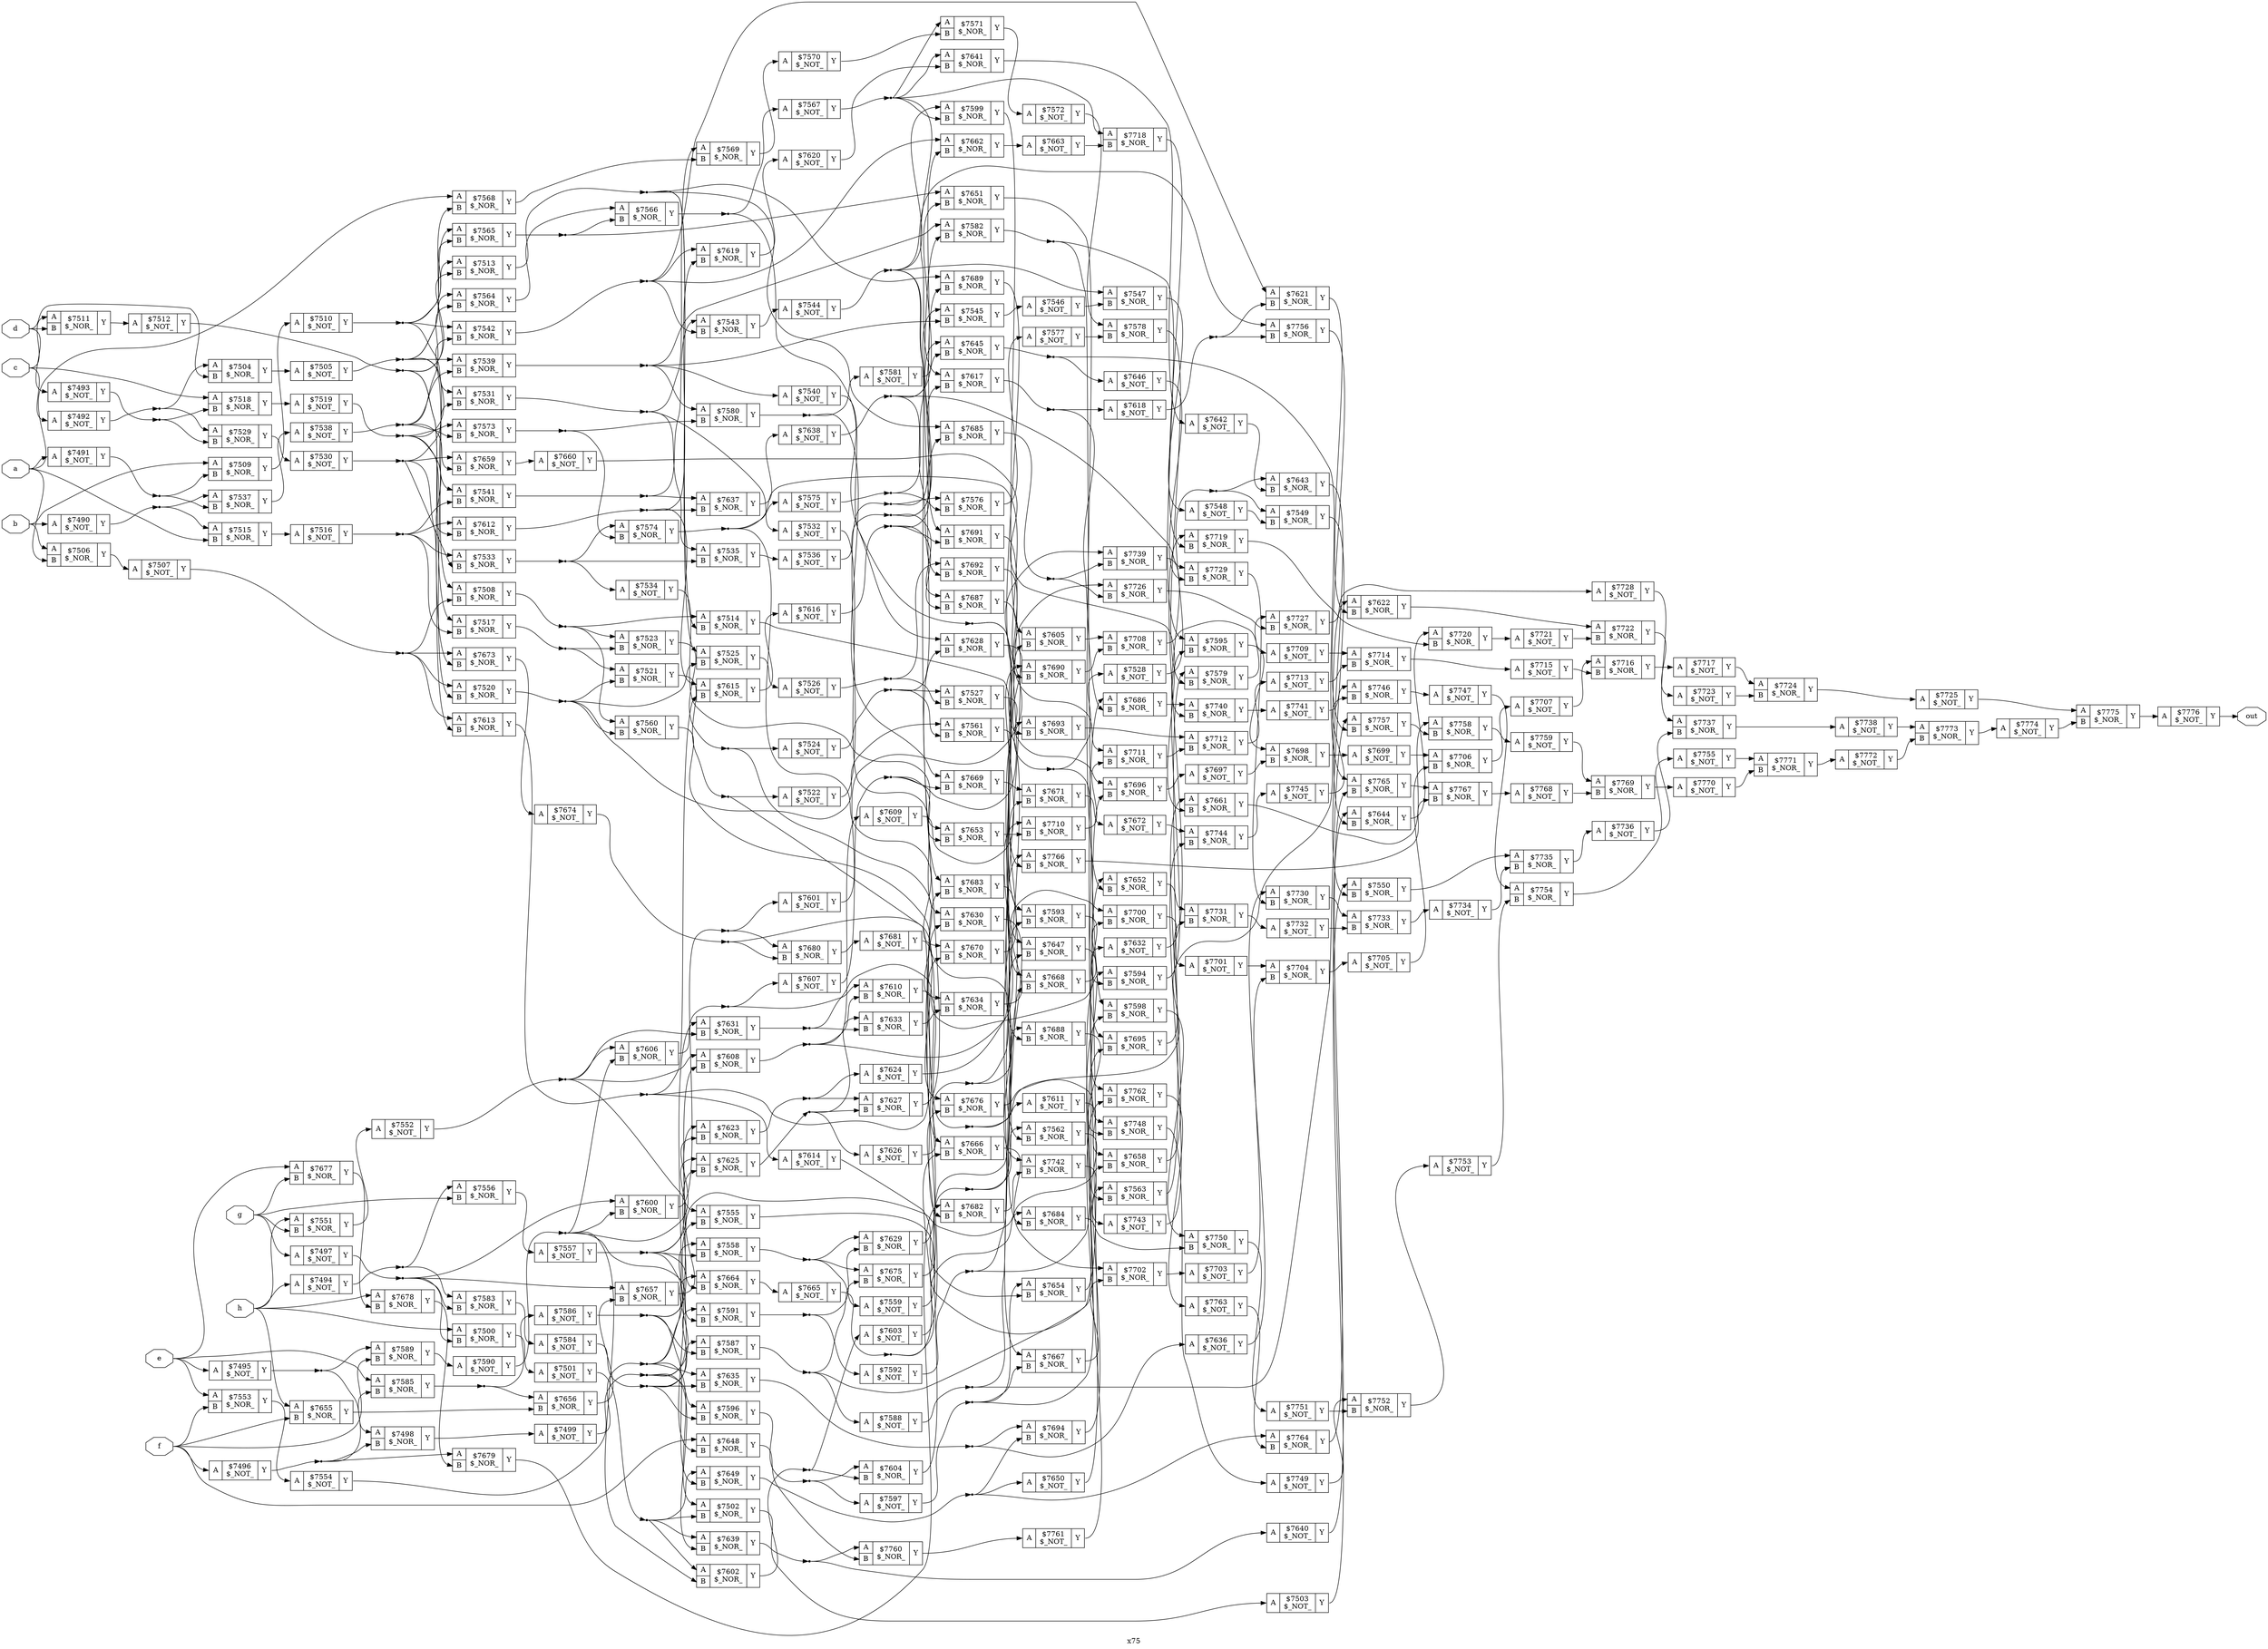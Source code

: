 digraph "x75" {
label="x75";
rankdir="LR";
remincross=true;
n287 [ shape=octagon, label="a", color="black", fontcolor="black" ];
n288 [ shape=octagon, label="b", color="black", fontcolor="black" ];
n289 [ shape=octagon, label="c", color="black", fontcolor="black" ];
n290 [ shape=octagon, label="d", color="black", fontcolor="black" ];
n291 [ shape=octagon, label="e", color="black", fontcolor="black" ];
n292 [ shape=octagon, label="f", color="black", fontcolor="black" ];
n293 [ shape=octagon, label="g", color="black", fontcolor="black" ];
n294 [ shape=octagon, label="h", color="black", fontcolor="black" ];
n295 [ shape=octagon, label="out", color="black", fontcolor="black" ];
c298 [ shape=record, label="{{<p296> A}|$7490\n$_NOT_|{<p297> Y}}" ];
c299 [ shape=record, label="{{<p296> A}|$7491\n$_NOT_|{<p297> Y}}" ];
c300 [ shape=record, label="{{<p296> A}|$7492\n$_NOT_|{<p297> Y}}" ];
c301 [ shape=record, label="{{<p296> A}|$7493\n$_NOT_|{<p297> Y}}" ];
c302 [ shape=record, label="{{<p296> A}|$7494\n$_NOT_|{<p297> Y}}" ];
c303 [ shape=record, label="{{<p296> A}|$7495\n$_NOT_|{<p297> Y}}" ];
c304 [ shape=record, label="{{<p296> A}|$7496\n$_NOT_|{<p297> Y}}" ];
c305 [ shape=record, label="{{<p296> A}|$7497\n$_NOT_|{<p297> Y}}" ];
c307 [ shape=record, label="{{<p296> A|<p306> B}|$7498\n$_NOR_|{<p297> Y}}" ];
c308 [ shape=record, label="{{<p296> A}|$7499\n$_NOT_|{<p297> Y}}" ];
c309 [ shape=record, label="{{<p296> A|<p306> B}|$7500\n$_NOR_|{<p297> Y}}" ];
c310 [ shape=record, label="{{<p296> A}|$7501\n$_NOT_|{<p297> Y}}" ];
c311 [ shape=record, label="{{<p296> A|<p306> B}|$7502\n$_NOR_|{<p297> Y}}" ];
c312 [ shape=record, label="{{<p296> A}|$7503\n$_NOT_|{<p297> Y}}" ];
c313 [ shape=record, label="{{<p296> A|<p306> B}|$7504\n$_NOR_|{<p297> Y}}" ];
c314 [ shape=record, label="{{<p296> A}|$7505\n$_NOT_|{<p297> Y}}" ];
c315 [ shape=record, label="{{<p296> A|<p306> B}|$7506\n$_NOR_|{<p297> Y}}" ];
c316 [ shape=record, label="{{<p296> A}|$7507\n$_NOT_|{<p297> Y}}" ];
c317 [ shape=record, label="{{<p296> A|<p306> B}|$7508\n$_NOR_|{<p297> Y}}" ];
c318 [ shape=record, label="{{<p296> A|<p306> B}|$7509\n$_NOR_|{<p297> Y}}" ];
c319 [ shape=record, label="{{<p296> A}|$7510\n$_NOT_|{<p297> Y}}" ];
c320 [ shape=record, label="{{<p296> A|<p306> B}|$7511\n$_NOR_|{<p297> Y}}" ];
c321 [ shape=record, label="{{<p296> A}|$7512\n$_NOT_|{<p297> Y}}" ];
c322 [ shape=record, label="{{<p296> A|<p306> B}|$7513\n$_NOR_|{<p297> Y}}" ];
c323 [ shape=record, label="{{<p296> A|<p306> B}|$7514\n$_NOR_|{<p297> Y}}" ];
c324 [ shape=record, label="{{<p296> A|<p306> B}|$7515\n$_NOR_|{<p297> Y}}" ];
c325 [ shape=record, label="{{<p296> A}|$7516\n$_NOT_|{<p297> Y}}" ];
c326 [ shape=record, label="{{<p296> A|<p306> B}|$7517\n$_NOR_|{<p297> Y}}" ];
c327 [ shape=record, label="{{<p296> A|<p306> B}|$7518\n$_NOR_|{<p297> Y}}" ];
c328 [ shape=record, label="{{<p296> A}|$7519\n$_NOT_|{<p297> Y}}" ];
c329 [ shape=record, label="{{<p296> A|<p306> B}|$7520\n$_NOR_|{<p297> Y}}" ];
c330 [ shape=record, label="{{<p296> A|<p306> B}|$7521\n$_NOR_|{<p297> Y}}" ];
c331 [ shape=record, label="{{<p296> A}|$7522\n$_NOT_|{<p297> Y}}" ];
c332 [ shape=record, label="{{<p296> A|<p306> B}|$7523\n$_NOR_|{<p297> Y}}" ];
c333 [ shape=record, label="{{<p296> A}|$7524\n$_NOT_|{<p297> Y}}" ];
c334 [ shape=record, label="{{<p296> A|<p306> B}|$7525\n$_NOR_|{<p297> Y}}" ];
c335 [ shape=record, label="{{<p296> A}|$7526\n$_NOT_|{<p297> Y}}" ];
c336 [ shape=record, label="{{<p296> A|<p306> B}|$7527\n$_NOR_|{<p297> Y}}" ];
c337 [ shape=record, label="{{<p296> A}|$7528\n$_NOT_|{<p297> Y}}" ];
c338 [ shape=record, label="{{<p296> A|<p306> B}|$7529\n$_NOR_|{<p297> Y}}" ];
c339 [ shape=record, label="{{<p296> A}|$7530\n$_NOT_|{<p297> Y}}" ];
c340 [ shape=record, label="{{<p296> A|<p306> B}|$7531\n$_NOR_|{<p297> Y}}" ];
c341 [ shape=record, label="{{<p296> A}|$7532\n$_NOT_|{<p297> Y}}" ];
c342 [ shape=record, label="{{<p296> A|<p306> B}|$7533\n$_NOR_|{<p297> Y}}" ];
c343 [ shape=record, label="{{<p296> A}|$7534\n$_NOT_|{<p297> Y}}" ];
c344 [ shape=record, label="{{<p296> A|<p306> B}|$7535\n$_NOR_|{<p297> Y}}" ];
c345 [ shape=record, label="{{<p296> A}|$7536\n$_NOT_|{<p297> Y}}" ];
c346 [ shape=record, label="{{<p296> A|<p306> B}|$7537\n$_NOR_|{<p297> Y}}" ];
c347 [ shape=record, label="{{<p296> A}|$7538\n$_NOT_|{<p297> Y}}" ];
c348 [ shape=record, label="{{<p296> A|<p306> B}|$7539\n$_NOR_|{<p297> Y}}" ];
c349 [ shape=record, label="{{<p296> A}|$7540\n$_NOT_|{<p297> Y}}" ];
c350 [ shape=record, label="{{<p296> A|<p306> B}|$7541\n$_NOR_|{<p297> Y}}" ];
c351 [ shape=record, label="{{<p296> A|<p306> B}|$7542\n$_NOR_|{<p297> Y}}" ];
c352 [ shape=record, label="{{<p296> A|<p306> B}|$7543\n$_NOR_|{<p297> Y}}" ];
c353 [ shape=record, label="{{<p296> A}|$7544\n$_NOT_|{<p297> Y}}" ];
c354 [ shape=record, label="{{<p296> A|<p306> B}|$7545\n$_NOR_|{<p297> Y}}" ];
c355 [ shape=record, label="{{<p296> A}|$7546\n$_NOT_|{<p297> Y}}" ];
c356 [ shape=record, label="{{<p296> A|<p306> B}|$7547\n$_NOR_|{<p297> Y}}" ];
c357 [ shape=record, label="{{<p296> A}|$7548\n$_NOT_|{<p297> Y}}" ];
c358 [ shape=record, label="{{<p296> A|<p306> B}|$7549\n$_NOR_|{<p297> Y}}" ];
c359 [ shape=record, label="{{<p296> A|<p306> B}|$7550\n$_NOR_|{<p297> Y}}" ];
c360 [ shape=record, label="{{<p296> A|<p306> B}|$7551\n$_NOR_|{<p297> Y}}" ];
c361 [ shape=record, label="{{<p296> A}|$7552\n$_NOT_|{<p297> Y}}" ];
c362 [ shape=record, label="{{<p296> A|<p306> B}|$7553\n$_NOR_|{<p297> Y}}" ];
c363 [ shape=record, label="{{<p296> A}|$7554\n$_NOT_|{<p297> Y}}" ];
c364 [ shape=record, label="{{<p296> A|<p306> B}|$7555\n$_NOR_|{<p297> Y}}" ];
c365 [ shape=record, label="{{<p296> A|<p306> B}|$7556\n$_NOR_|{<p297> Y}}" ];
c366 [ shape=record, label="{{<p296> A}|$7557\n$_NOT_|{<p297> Y}}" ];
c367 [ shape=record, label="{{<p296> A|<p306> B}|$7558\n$_NOR_|{<p297> Y}}" ];
c368 [ shape=record, label="{{<p296> A}|$7559\n$_NOT_|{<p297> Y}}" ];
c369 [ shape=record, label="{{<p296> A|<p306> B}|$7560\n$_NOR_|{<p297> Y}}" ];
c370 [ shape=record, label="{{<p296> A|<p306> B}|$7561\n$_NOR_|{<p297> Y}}" ];
c371 [ shape=record, label="{{<p296> A|<p306> B}|$7562\n$_NOR_|{<p297> Y}}" ];
c372 [ shape=record, label="{{<p296> A|<p306> B}|$7563\n$_NOR_|{<p297> Y}}" ];
c373 [ shape=record, label="{{<p296> A|<p306> B}|$7564\n$_NOR_|{<p297> Y}}" ];
c374 [ shape=record, label="{{<p296> A|<p306> B}|$7565\n$_NOR_|{<p297> Y}}" ];
c375 [ shape=record, label="{{<p296> A|<p306> B}|$7566\n$_NOR_|{<p297> Y}}" ];
c376 [ shape=record, label="{{<p296> A}|$7567\n$_NOT_|{<p297> Y}}" ];
c377 [ shape=record, label="{{<p296> A|<p306> B}|$7568\n$_NOR_|{<p297> Y}}" ];
c378 [ shape=record, label="{{<p296> A|<p306> B}|$7569\n$_NOR_|{<p297> Y}}" ];
c379 [ shape=record, label="{{<p296> A}|$7570\n$_NOT_|{<p297> Y}}" ];
c380 [ shape=record, label="{{<p296> A|<p306> B}|$7571\n$_NOR_|{<p297> Y}}" ];
c381 [ shape=record, label="{{<p296> A}|$7572\n$_NOT_|{<p297> Y}}" ];
c382 [ shape=record, label="{{<p296> A|<p306> B}|$7573\n$_NOR_|{<p297> Y}}" ];
c383 [ shape=record, label="{{<p296> A|<p306> B}|$7574\n$_NOR_|{<p297> Y}}" ];
c384 [ shape=record, label="{{<p296> A}|$7575\n$_NOT_|{<p297> Y}}" ];
c385 [ shape=record, label="{{<p296> A|<p306> B}|$7576\n$_NOR_|{<p297> Y}}" ];
c386 [ shape=record, label="{{<p296> A}|$7577\n$_NOT_|{<p297> Y}}" ];
c387 [ shape=record, label="{{<p296> A|<p306> B}|$7578\n$_NOR_|{<p297> Y}}" ];
c388 [ shape=record, label="{{<p296> A|<p306> B}|$7579\n$_NOR_|{<p297> Y}}" ];
c389 [ shape=record, label="{{<p296> A|<p306> B}|$7580\n$_NOR_|{<p297> Y}}" ];
c390 [ shape=record, label="{{<p296> A}|$7581\n$_NOT_|{<p297> Y}}" ];
c391 [ shape=record, label="{{<p296> A|<p306> B}|$7582\n$_NOR_|{<p297> Y}}" ];
c392 [ shape=record, label="{{<p296> A|<p306> B}|$7583\n$_NOR_|{<p297> Y}}" ];
c393 [ shape=record, label="{{<p296> A}|$7584\n$_NOT_|{<p297> Y}}" ];
c394 [ shape=record, label="{{<p296> A|<p306> B}|$7585\n$_NOR_|{<p297> Y}}" ];
c395 [ shape=record, label="{{<p296> A}|$7586\n$_NOT_|{<p297> Y}}" ];
c396 [ shape=record, label="{{<p296> A|<p306> B}|$7587\n$_NOR_|{<p297> Y}}" ];
c397 [ shape=record, label="{{<p296> A}|$7588\n$_NOT_|{<p297> Y}}" ];
c398 [ shape=record, label="{{<p296> A|<p306> B}|$7589\n$_NOR_|{<p297> Y}}" ];
c399 [ shape=record, label="{{<p296> A}|$7590\n$_NOT_|{<p297> Y}}" ];
c400 [ shape=record, label="{{<p296> A|<p306> B}|$7591\n$_NOR_|{<p297> Y}}" ];
c401 [ shape=record, label="{{<p296> A}|$7592\n$_NOT_|{<p297> Y}}" ];
c402 [ shape=record, label="{{<p296> A|<p306> B}|$7593\n$_NOR_|{<p297> Y}}" ];
c403 [ shape=record, label="{{<p296> A|<p306> B}|$7594\n$_NOR_|{<p297> Y}}" ];
c404 [ shape=record, label="{{<p296> A|<p306> B}|$7595\n$_NOR_|{<p297> Y}}" ];
c405 [ shape=record, label="{{<p296> A|<p306> B}|$7596\n$_NOR_|{<p297> Y}}" ];
c406 [ shape=record, label="{{<p296> A}|$7597\n$_NOT_|{<p297> Y}}" ];
c407 [ shape=record, label="{{<p296> A|<p306> B}|$7598\n$_NOR_|{<p297> Y}}" ];
c408 [ shape=record, label="{{<p296> A|<p306> B}|$7599\n$_NOR_|{<p297> Y}}" ];
c409 [ shape=record, label="{{<p296> A|<p306> B}|$7600\n$_NOR_|{<p297> Y}}" ];
c410 [ shape=record, label="{{<p296> A}|$7601\n$_NOT_|{<p297> Y}}" ];
c411 [ shape=record, label="{{<p296> A|<p306> B}|$7602\n$_NOR_|{<p297> Y}}" ];
c412 [ shape=record, label="{{<p296> A}|$7603\n$_NOT_|{<p297> Y}}" ];
c413 [ shape=record, label="{{<p296> A|<p306> B}|$7604\n$_NOR_|{<p297> Y}}" ];
c414 [ shape=record, label="{{<p296> A|<p306> B}|$7605\n$_NOR_|{<p297> Y}}" ];
c415 [ shape=record, label="{{<p296> A|<p306> B}|$7606\n$_NOR_|{<p297> Y}}" ];
c416 [ shape=record, label="{{<p296> A}|$7607\n$_NOT_|{<p297> Y}}" ];
c417 [ shape=record, label="{{<p296> A|<p306> B}|$7608\n$_NOR_|{<p297> Y}}" ];
c418 [ shape=record, label="{{<p296> A}|$7609\n$_NOT_|{<p297> Y}}" ];
c419 [ shape=record, label="{{<p296> A|<p306> B}|$7610\n$_NOR_|{<p297> Y}}" ];
c420 [ shape=record, label="{{<p296> A}|$7611\n$_NOT_|{<p297> Y}}" ];
c421 [ shape=record, label="{{<p296> A|<p306> B}|$7612\n$_NOR_|{<p297> Y}}" ];
c422 [ shape=record, label="{{<p296> A|<p306> B}|$7613\n$_NOR_|{<p297> Y}}" ];
c423 [ shape=record, label="{{<p296> A}|$7614\n$_NOT_|{<p297> Y}}" ];
c424 [ shape=record, label="{{<p296> A|<p306> B}|$7615\n$_NOR_|{<p297> Y}}" ];
c425 [ shape=record, label="{{<p296> A}|$7616\n$_NOT_|{<p297> Y}}" ];
c426 [ shape=record, label="{{<p296> A|<p306> B}|$7617\n$_NOR_|{<p297> Y}}" ];
c427 [ shape=record, label="{{<p296> A}|$7618\n$_NOT_|{<p297> Y}}" ];
c428 [ shape=record, label="{{<p296> A|<p306> B}|$7619\n$_NOR_|{<p297> Y}}" ];
c429 [ shape=record, label="{{<p296> A}|$7620\n$_NOT_|{<p297> Y}}" ];
c430 [ shape=record, label="{{<p296> A|<p306> B}|$7621\n$_NOR_|{<p297> Y}}" ];
c431 [ shape=record, label="{{<p296> A|<p306> B}|$7622\n$_NOR_|{<p297> Y}}" ];
c432 [ shape=record, label="{{<p296> A|<p306> B}|$7623\n$_NOR_|{<p297> Y}}" ];
c433 [ shape=record, label="{{<p296> A}|$7624\n$_NOT_|{<p297> Y}}" ];
c434 [ shape=record, label="{{<p296> A|<p306> B}|$7625\n$_NOR_|{<p297> Y}}" ];
c435 [ shape=record, label="{{<p296> A}|$7626\n$_NOT_|{<p297> Y}}" ];
c436 [ shape=record, label="{{<p296> A|<p306> B}|$7627\n$_NOR_|{<p297> Y}}" ];
c437 [ shape=record, label="{{<p296> A|<p306> B}|$7628\n$_NOR_|{<p297> Y}}" ];
c438 [ shape=record, label="{{<p296> A|<p306> B}|$7629\n$_NOR_|{<p297> Y}}" ];
c439 [ shape=record, label="{{<p296> A|<p306> B}|$7630\n$_NOR_|{<p297> Y}}" ];
c440 [ shape=record, label="{{<p296> A|<p306> B}|$7631\n$_NOR_|{<p297> Y}}" ];
c441 [ shape=record, label="{{<p296> A}|$7632\n$_NOT_|{<p297> Y}}" ];
c442 [ shape=record, label="{{<p296> A|<p306> B}|$7633\n$_NOR_|{<p297> Y}}" ];
c443 [ shape=record, label="{{<p296> A|<p306> B}|$7634\n$_NOR_|{<p297> Y}}" ];
c444 [ shape=record, label="{{<p296> A|<p306> B}|$7635\n$_NOR_|{<p297> Y}}" ];
c445 [ shape=record, label="{{<p296> A}|$7636\n$_NOT_|{<p297> Y}}" ];
c446 [ shape=record, label="{{<p296> A|<p306> B}|$7637\n$_NOR_|{<p297> Y}}" ];
c447 [ shape=record, label="{{<p296> A}|$7638\n$_NOT_|{<p297> Y}}" ];
c448 [ shape=record, label="{{<p296> A|<p306> B}|$7639\n$_NOR_|{<p297> Y}}" ];
c449 [ shape=record, label="{{<p296> A}|$7640\n$_NOT_|{<p297> Y}}" ];
c450 [ shape=record, label="{{<p296> A|<p306> B}|$7641\n$_NOR_|{<p297> Y}}" ];
c451 [ shape=record, label="{{<p296> A}|$7642\n$_NOT_|{<p297> Y}}" ];
c452 [ shape=record, label="{{<p296> A|<p306> B}|$7643\n$_NOR_|{<p297> Y}}" ];
c453 [ shape=record, label="{{<p296> A|<p306> B}|$7644\n$_NOR_|{<p297> Y}}" ];
c454 [ shape=record, label="{{<p296> A|<p306> B}|$7645\n$_NOR_|{<p297> Y}}" ];
c455 [ shape=record, label="{{<p296> A}|$7646\n$_NOT_|{<p297> Y}}" ];
c456 [ shape=record, label="{{<p296> A|<p306> B}|$7647\n$_NOR_|{<p297> Y}}" ];
c457 [ shape=record, label="{{<p296> A|<p306> B}|$7648\n$_NOR_|{<p297> Y}}" ];
c458 [ shape=record, label="{{<p296> A|<p306> B}|$7649\n$_NOR_|{<p297> Y}}" ];
c459 [ shape=record, label="{{<p296> A}|$7650\n$_NOT_|{<p297> Y}}" ];
c460 [ shape=record, label="{{<p296> A|<p306> B}|$7651\n$_NOR_|{<p297> Y}}" ];
c461 [ shape=record, label="{{<p296> A|<p306> B}|$7652\n$_NOR_|{<p297> Y}}" ];
c462 [ shape=record, label="{{<p296> A|<p306> B}|$7653\n$_NOR_|{<p297> Y}}" ];
c463 [ shape=record, label="{{<p296> A|<p306> B}|$7654\n$_NOR_|{<p297> Y}}" ];
c464 [ shape=record, label="{{<p296> A|<p306> B}|$7655\n$_NOR_|{<p297> Y}}" ];
c465 [ shape=record, label="{{<p296> A|<p306> B}|$7656\n$_NOR_|{<p297> Y}}" ];
c466 [ shape=record, label="{{<p296> A|<p306> B}|$7657\n$_NOR_|{<p297> Y}}" ];
c467 [ shape=record, label="{{<p296> A|<p306> B}|$7658\n$_NOR_|{<p297> Y}}" ];
c468 [ shape=record, label="{{<p296> A|<p306> B}|$7659\n$_NOR_|{<p297> Y}}" ];
c469 [ shape=record, label="{{<p296> A}|$7660\n$_NOT_|{<p297> Y}}" ];
c470 [ shape=record, label="{{<p296> A|<p306> B}|$7661\n$_NOR_|{<p297> Y}}" ];
c471 [ shape=record, label="{{<p296> A|<p306> B}|$7662\n$_NOR_|{<p297> Y}}" ];
c472 [ shape=record, label="{{<p296> A}|$7663\n$_NOT_|{<p297> Y}}" ];
c473 [ shape=record, label="{{<p296> A|<p306> B}|$7664\n$_NOR_|{<p297> Y}}" ];
c474 [ shape=record, label="{{<p296> A}|$7665\n$_NOT_|{<p297> Y}}" ];
c475 [ shape=record, label="{{<p296> A|<p306> B}|$7666\n$_NOR_|{<p297> Y}}" ];
c476 [ shape=record, label="{{<p296> A|<p306> B}|$7667\n$_NOR_|{<p297> Y}}" ];
c477 [ shape=record, label="{{<p296> A|<p306> B}|$7668\n$_NOR_|{<p297> Y}}" ];
c478 [ shape=record, label="{{<p296> A|<p306> B}|$7669\n$_NOR_|{<p297> Y}}" ];
c479 [ shape=record, label="{{<p296> A|<p306> B}|$7670\n$_NOR_|{<p297> Y}}" ];
c480 [ shape=record, label="{{<p296> A|<p306> B}|$7671\n$_NOR_|{<p297> Y}}" ];
c481 [ shape=record, label="{{<p296> A}|$7672\n$_NOT_|{<p297> Y}}" ];
c482 [ shape=record, label="{{<p296> A|<p306> B}|$7673\n$_NOR_|{<p297> Y}}" ];
c483 [ shape=record, label="{{<p296> A}|$7674\n$_NOT_|{<p297> Y}}" ];
c484 [ shape=record, label="{{<p296> A|<p306> B}|$7675\n$_NOR_|{<p297> Y}}" ];
c485 [ shape=record, label="{{<p296> A|<p306> B}|$7676\n$_NOR_|{<p297> Y}}" ];
c486 [ shape=record, label="{{<p296> A|<p306> B}|$7677\n$_NOR_|{<p297> Y}}" ];
c487 [ shape=record, label="{{<p296> A|<p306> B}|$7678\n$_NOR_|{<p297> Y}}" ];
c488 [ shape=record, label="{{<p296> A|<p306> B}|$7679\n$_NOR_|{<p297> Y}}" ];
c489 [ shape=record, label="{{<p296> A|<p306> B}|$7680\n$_NOR_|{<p297> Y}}" ];
c490 [ shape=record, label="{{<p296> A}|$7681\n$_NOT_|{<p297> Y}}" ];
c491 [ shape=record, label="{{<p296> A|<p306> B}|$7682\n$_NOR_|{<p297> Y}}" ];
c492 [ shape=record, label="{{<p296> A|<p306> B}|$7683\n$_NOR_|{<p297> Y}}" ];
c493 [ shape=record, label="{{<p296> A|<p306> B}|$7684\n$_NOR_|{<p297> Y}}" ];
c494 [ shape=record, label="{{<p296> A|<p306> B}|$7685\n$_NOR_|{<p297> Y}}" ];
c495 [ shape=record, label="{{<p296> A|<p306> B}|$7686\n$_NOR_|{<p297> Y}}" ];
c496 [ shape=record, label="{{<p296> A|<p306> B}|$7687\n$_NOR_|{<p297> Y}}" ];
c497 [ shape=record, label="{{<p296> A|<p306> B}|$7688\n$_NOR_|{<p297> Y}}" ];
c498 [ shape=record, label="{{<p296> A|<p306> B}|$7689\n$_NOR_|{<p297> Y}}" ];
c499 [ shape=record, label="{{<p296> A|<p306> B}|$7690\n$_NOR_|{<p297> Y}}" ];
c500 [ shape=record, label="{{<p296> A|<p306> B}|$7691\n$_NOR_|{<p297> Y}}" ];
c501 [ shape=record, label="{{<p296> A|<p306> B}|$7692\n$_NOR_|{<p297> Y}}" ];
c502 [ shape=record, label="{{<p296> A|<p306> B}|$7693\n$_NOR_|{<p297> Y}}" ];
c503 [ shape=record, label="{{<p296> A|<p306> B}|$7694\n$_NOR_|{<p297> Y}}" ];
c504 [ shape=record, label="{{<p296> A|<p306> B}|$7695\n$_NOR_|{<p297> Y}}" ];
c505 [ shape=record, label="{{<p296> A|<p306> B}|$7696\n$_NOR_|{<p297> Y}}" ];
c506 [ shape=record, label="{{<p296> A}|$7697\n$_NOT_|{<p297> Y}}" ];
c507 [ shape=record, label="{{<p296> A|<p306> B}|$7698\n$_NOR_|{<p297> Y}}" ];
c508 [ shape=record, label="{{<p296> A}|$7699\n$_NOT_|{<p297> Y}}" ];
c509 [ shape=record, label="{{<p296> A|<p306> B}|$7700\n$_NOR_|{<p297> Y}}" ];
c510 [ shape=record, label="{{<p296> A}|$7701\n$_NOT_|{<p297> Y}}" ];
c511 [ shape=record, label="{{<p296> A|<p306> B}|$7702\n$_NOR_|{<p297> Y}}" ];
c512 [ shape=record, label="{{<p296> A}|$7703\n$_NOT_|{<p297> Y}}" ];
c513 [ shape=record, label="{{<p296> A|<p306> B}|$7704\n$_NOR_|{<p297> Y}}" ];
c514 [ shape=record, label="{{<p296> A}|$7705\n$_NOT_|{<p297> Y}}" ];
c515 [ shape=record, label="{{<p296> A|<p306> B}|$7706\n$_NOR_|{<p297> Y}}" ];
c516 [ shape=record, label="{{<p296> A}|$7707\n$_NOT_|{<p297> Y}}" ];
c517 [ shape=record, label="{{<p296> A|<p306> B}|$7708\n$_NOR_|{<p297> Y}}" ];
c518 [ shape=record, label="{{<p296> A}|$7709\n$_NOT_|{<p297> Y}}" ];
c519 [ shape=record, label="{{<p296> A|<p306> B}|$7710\n$_NOR_|{<p297> Y}}" ];
c520 [ shape=record, label="{{<p296> A|<p306> B}|$7711\n$_NOR_|{<p297> Y}}" ];
c521 [ shape=record, label="{{<p296> A|<p306> B}|$7712\n$_NOR_|{<p297> Y}}" ];
c522 [ shape=record, label="{{<p296> A}|$7713\n$_NOT_|{<p297> Y}}" ];
c523 [ shape=record, label="{{<p296> A|<p306> B}|$7714\n$_NOR_|{<p297> Y}}" ];
c524 [ shape=record, label="{{<p296> A}|$7715\n$_NOT_|{<p297> Y}}" ];
c525 [ shape=record, label="{{<p296> A|<p306> B}|$7716\n$_NOR_|{<p297> Y}}" ];
c526 [ shape=record, label="{{<p296> A}|$7717\n$_NOT_|{<p297> Y}}" ];
c527 [ shape=record, label="{{<p296> A|<p306> B}|$7718\n$_NOR_|{<p297> Y}}" ];
c528 [ shape=record, label="{{<p296> A|<p306> B}|$7719\n$_NOR_|{<p297> Y}}" ];
c529 [ shape=record, label="{{<p296> A|<p306> B}|$7720\n$_NOR_|{<p297> Y}}" ];
c530 [ shape=record, label="{{<p296> A}|$7721\n$_NOT_|{<p297> Y}}" ];
c531 [ shape=record, label="{{<p296> A|<p306> B}|$7722\n$_NOR_|{<p297> Y}}" ];
c532 [ shape=record, label="{{<p296> A}|$7723\n$_NOT_|{<p297> Y}}" ];
c533 [ shape=record, label="{{<p296> A|<p306> B}|$7724\n$_NOR_|{<p297> Y}}" ];
c534 [ shape=record, label="{{<p296> A}|$7725\n$_NOT_|{<p297> Y}}" ];
c535 [ shape=record, label="{{<p296> A|<p306> B}|$7726\n$_NOR_|{<p297> Y}}" ];
c536 [ shape=record, label="{{<p296> A|<p306> B}|$7727\n$_NOR_|{<p297> Y}}" ];
c537 [ shape=record, label="{{<p296> A}|$7728\n$_NOT_|{<p297> Y}}" ];
c538 [ shape=record, label="{{<p296> A|<p306> B}|$7729\n$_NOR_|{<p297> Y}}" ];
c539 [ shape=record, label="{{<p296> A|<p306> B}|$7730\n$_NOR_|{<p297> Y}}" ];
c540 [ shape=record, label="{{<p296> A|<p306> B}|$7731\n$_NOR_|{<p297> Y}}" ];
c541 [ shape=record, label="{{<p296> A}|$7732\n$_NOT_|{<p297> Y}}" ];
c542 [ shape=record, label="{{<p296> A|<p306> B}|$7733\n$_NOR_|{<p297> Y}}" ];
c543 [ shape=record, label="{{<p296> A}|$7734\n$_NOT_|{<p297> Y}}" ];
c544 [ shape=record, label="{{<p296> A|<p306> B}|$7735\n$_NOR_|{<p297> Y}}" ];
c545 [ shape=record, label="{{<p296> A}|$7736\n$_NOT_|{<p297> Y}}" ];
c546 [ shape=record, label="{{<p296> A|<p306> B}|$7737\n$_NOR_|{<p297> Y}}" ];
c547 [ shape=record, label="{{<p296> A}|$7738\n$_NOT_|{<p297> Y}}" ];
c548 [ shape=record, label="{{<p296> A|<p306> B}|$7739\n$_NOR_|{<p297> Y}}" ];
c549 [ shape=record, label="{{<p296> A|<p306> B}|$7740\n$_NOR_|{<p297> Y}}" ];
c550 [ shape=record, label="{{<p296> A}|$7741\n$_NOT_|{<p297> Y}}" ];
c551 [ shape=record, label="{{<p296> A|<p306> B}|$7742\n$_NOR_|{<p297> Y}}" ];
c552 [ shape=record, label="{{<p296> A}|$7743\n$_NOT_|{<p297> Y}}" ];
c553 [ shape=record, label="{{<p296> A|<p306> B}|$7744\n$_NOR_|{<p297> Y}}" ];
c554 [ shape=record, label="{{<p296> A}|$7745\n$_NOT_|{<p297> Y}}" ];
c555 [ shape=record, label="{{<p296> A|<p306> B}|$7746\n$_NOR_|{<p297> Y}}" ];
c556 [ shape=record, label="{{<p296> A}|$7747\n$_NOT_|{<p297> Y}}" ];
c557 [ shape=record, label="{{<p296> A|<p306> B}|$7748\n$_NOR_|{<p297> Y}}" ];
c558 [ shape=record, label="{{<p296> A}|$7749\n$_NOT_|{<p297> Y}}" ];
c559 [ shape=record, label="{{<p296> A|<p306> B}|$7750\n$_NOR_|{<p297> Y}}" ];
c560 [ shape=record, label="{{<p296> A}|$7751\n$_NOT_|{<p297> Y}}" ];
c561 [ shape=record, label="{{<p296> A|<p306> B}|$7752\n$_NOR_|{<p297> Y}}" ];
c562 [ shape=record, label="{{<p296> A}|$7753\n$_NOT_|{<p297> Y}}" ];
c563 [ shape=record, label="{{<p296> A|<p306> B}|$7754\n$_NOR_|{<p297> Y}}" ];
c564 [ shape=record, label="{{<p296> A}|$7755\n$_NOT_|{<p297> Y}}" ];
c565 [ shape=record, label="{{<p296> A|<p306> B}|$7756\n$_NOR_|{<p297> Y}}" ];
c566 [ shape=record, label="{{<p296> A|<p306> B}|$7757\n$_NOR_|{<p297> Y}}" ];
c567 [ shape=record, label="{{<p296> A|<p306> B}|$7758\n$_NOR_|{<p297> Y}}" ];
c568 [ shape=record, label="{{<p296> A}|$7759\n$_NOT_|{<p297> Y}}" ];
c569 [ shape=record, label="{{<p296> A|<p306> B}|$7760\n$_NOR_|{<p297> Y}}" ];
c570 [ shape=record, label="{{<p296> A}|$7761\n$_NOT_|{<p297> Y}}" ];
c571 [ shape=record, label="{{<p296> A|<p306> B}|$7762\n$_NOR_|{<p297> Y}}" ];
c572 [ shape=record, label="{{<p296> A}|$7763\n$_NOT_|{<p297> Y}}" ];
c573 [ shape=record, label="{{<p296> A|<p306> B}|$7764\n$_NOR_|{<p297> Y}}" ];
c574 [ shape=record, label="{{<p296> A|<p306> B}|$7765\n$_NOR_|{<p297> Y}}" ];
c575 [ shape=record, label="{{<p296> A|<p306> B}|$7766\n$_NOR_|{<p297> Y}}" ];
c576 [ shape=record, label="{{<p296> A|<p306> B}|$7767\n$_NOR_|{<p297> Y}}" ];
c577 [ shape=record, label="{{<p296> A}|$7768\n$_NOT_|{<p297> Y}}" ];
c578 [ shape=record, label="{{<p296> A|<p306> B}|$7769\n$_NOR_|{<p297> Y}}" ];
c579 [ shape=record, label="{{<p296> A}|$7770\n$_NOT_|{<p297> Y}}" ];
c580 [ shape=record, label="{{<p296> A|<p306> B}|$7771\n$_NOR_|{<p297> Y}}" ];
c581 [ shape=record, label="{{<p296> A}|$7772\n$_NOT_|{<p297> Y}}" ];
c582 [ shape=record, label="{{<p296> A|<p306> B}|$7773\n$_NOR_|{<p297> Y}}" ];
c583 [ shape=record, label="{{<p296> A}|$7774\n$_NOT_|{<p297> Y}}" ];
c584 [ shape=record, label="{{<p296> A|<p306> B}|$7775\n$_NOR_|{<p297> Y}}" ];
c585 [ shape=record, label="{{<p296> A}|$7776\n$_NOT_|{<p297> Y}}" ];
n1 [ shape=point ];
c389:p297:e -> n1:w [color="black", label=""];
n1:e -> c390:p296:w [color="black", label=""];
n1:e -> c478:p296:w [color="black", label=""];
c398:p297:e -> c399:p296:w [color="black", label=""];
c479:p297:e -> c480:p306:w [color="black", label=""];
c480:p297:e -> c481:p296:w [color="black", label=""];
c481:p297:e -> c553:p296:w [color="black", label=""];
c482:p297:e -> c483:p296:w [color="black", label=""];
n104 [ shape=point ];
c483:p297:e -> n104:w [color="black", label=""];
n104:e -> c485:p296:w [color="black", label=""];
n104:e -> c489:p306:w [color="black", label=""];
c484:p297:e -> c485:p306:w [color="black", label=""];
c485:p297:e -> c557:p296:w [color="black", label=""];
c486:p297:e -> c487:p306:w [color="black", label=""];
c487:p297:e -> c488:p306:w [color="black", label=""];
c488:p297:e -> c491:p296:w [color="black", label=""];
n11 [ shape=point ];
c298:p297:e -> n11:w [color="black", label=""];
n11:e -> c324:p296:w [color="black", label=""];
n11:e -> c346:p296:w [color="black", label=""];
n110 [ shape=point ];
c308:p297:e -> n110:w [color="black", label=""];
n110:e -> c311:p296:w [color="black", label=""];
n110:e -> c367:p296:w [color="black", label=""];
n110:e -> c440:p296:w [color="black", label=""];
n110:e -> c444:p296:w [color="black", label=""];
c489:p297:e -> c490:p296:w [color="black", label=""];
c490:p297:e -> c491:p306:w [color="black", label=""];
c491:p297:e -> c551:p306:w [color="black", label=""];
c492:p297:e -> c493:p306:w [color="black", label=""];
c493:p297:e -> c559:p306:w [color="black", label=""];
n116 [ shape=point ];
c494:p297:e -> n116:w [color="black", label=""];
n116:e -> c535:p306:w [color="black", label=""];
n116:e -> c548:p306:w [color="black", label=""];
c495:p297:e -> c549:p296:w [color="black", label=""];
c496:p297:e -> c497:p306:w [color="black", label=""];
c497:p297:e -> c557:p306:w [color="black", label=""];
n12 [ shape=point ];
c399:p297:e -> n12:w [color="black", label=""];
n12:e -> c400:p306:w [color="black", label=""];
n12:e -> c409:p306:w [color="black", label=""];
n12:e -> c411:p306:w [color="black", label=""];
n12:e -> c415:p306:w [color="black", label=""];
n12:e -> c432:p306:w [color="black", label=""];
c498:p297:e -> c499:p306:w [color="black", label=""];
c309:p297:e -> c310:p296:w [color="black", label=""];
c499:p297:e -> c517:p306:w [color="black", label=""];
c500:p297:e -> c575:p306:w [color="black", label=""];
c501:p297:e -> c502:p306:w [color="black", label=""];
c502:p297:e -> c521:p296:w [color="black", label=""];
c503:p297:e -> c504:p306:w [color="black", label=""];
c504:p297:e -> c540:p306:w [color="black", label=""];
c505:p297:e -> c506:p296:w [color="black", label=""];
c506:p297:e -> c507:p306:w [color="black", label=""];
n13 [ shape=point ];
c400:p297:e -> n13:w [color="black", label=""];
n13:e -> c401:p296:w [color="black", label=""];
n13:e -> c438:p306:w [color="black", label=""];
c507:p297:e -> c508:p296:w [color="black", label=""];
c508:p297:e -> c515:p296:w [color="black", label=""];
n132 [ shape=point ];
c310:p297:e -> n132:w [color="black", label=""];
n132:e -> c311:p306:w [color="black", label=""];
n132:e -> c411:p296:w [color="black", label=""];
n132:e -> c448:p296:w [color="black", label=""];
n132:e -> c458:p296:w [color="black", label=""];
c509:p297:e -> c510:p296:w [color="black", label=""];
c510:p297:e -> c513:p296:w [color="black", label=""];
c511:p297:e -> c512:p296:w [color="black", label=""];
c512:p297:e -> c513:p306:w [color="black", label=""];
c513:p297:e -> c514:p296:w [color="black", label=""];
c514:p297:e -> c515:p306:w [color="black", label=""];
c515:p297:e -> c516:p296:w [color="black", label=""];
n14 [ shape=point ];
c401:p297:e -> n14:w [color="black", label=""];
n14:e -> c402:p306:w [color="black", label=""];
n14:e -> c495:p296:w [color="black", label=""];
c516:p297:e -> c525:p296:w [color="black", label=""];
c517:p297:e -> c518:p296:w [color="black", label=""];
c518:p297:e -> c523:p296:w [color="black", label=""];
c311:p297:e -> c312:p296:w [color="black", label=""];
c519:p297:e -> c520:p306:w [color="black", label=""];
c520:p297:e -> c521:p306:w [color="black", label=""];
c521:p297:e -> c522:p296:w [color="black", label=""];
c522:p297:e -> c523:p306:w [color="black", label=""];
c523:p297:e -> c524:p296:w [color="black", label=""];
c524:p297:e -> c525:p306:w [color="black", label=""];
c402:p297:e -> c403:p306:w [color="black", label=""];
c525:p297:e -> c526:p296:w [color="black", label=""];
c526:p297:e -> c533:p296:w [color="black", label=""];
c527:p297:e -> c528:p306:w [color="black", label=""];
c528:p297:e -> c529:p306:w [color="black", label=""];
c312:p297:e -> c359:p296:w [color="black", label=""];
c529:p297:e -> c530:p296:w [color="black", label=""];
c530:p297:e -> c531:p306:w [color="black", label=""];
c531:p297:e -> c532:p296:w [color="black", label=""];
c532:p297:e -> c533:p306:w [color="black", label=""];
c533:p297:e -> c534:p296:w [color="black", label=""];
c403:p297:e -> c404:p306:w [color="black", label=""];
c534:p297:e -> c584:p296:w [color="black", label=""];
c535:p297:e -> c536:p306:w [color="black", label=""];
c536:p297:e -> c537:p296:w [color="black", label=""];
c537:p297:e -> c546:p296:w [color="black", label=""];
c538:p297:e -> c539:p306:w [color="black", label=""];
c313:p297:e -> c314:p296:w [color="black", label=""];
c539:p297:e -> c542:p296:w [color="black", label=""];
c540:p297:e -> c541:p296:w [color="black", label=""];
c541:p297:e -> c542:p306:w [color="black", label=""];
c542:p297:e -> c543:p296:w [color="black", label=""];
c404:p297:e -> c507:p296:w [color="black", label=""];
c543:p297:e -> c544:p306:w [color="black", label=""];
c544:p297:e -> c545:p296:w [color="black", label=""];
c545:p297:e -> c546:p306:w [color="black", label=""];
c546:p297:e -> c547:p296:w [color="black", label=""];
c547:p297:e -> c582:p296:w [color="black", label=""];
c548:p297:e -> c549:p306:w [color="black", label=""];
n176 [ shape=point ];
c314:p297:e -> n176:w [color="black", label=""];
n176:e -> c317:p296:w [color="black", label=""];
n176:e -> c348:p296:w [color="black", label=""];
n176:e -> c350:p296:w [color="black", label=""];
n176:e -> c374:p296:w [color="black", label=""];
n176:e -> c377:p306:w [color="black", label=""];
c549:p297:e -> c550:p296:w [color="black", label=""];
c550:p297:e -> c555:p296:w [color="black", label=""];
c551:p297:e -> c552:p296:w [color="black", label=""];
n18 [ shape=point ];
c405:p297:e -> n18:w [color="black", label=""];
n18:e -> c406:p296:w [color="black", label=""];
n18:e -> c413:p296:w [color="black", label=""];
c552:p297:e -> c553:p306:w [color="black", label=""];
c553:p297:e -> c554:p296:w [color="black", label=""];
c554:p297:e -> c555:p306:w [color="black", label=""];
c555:p297:e -> c556:p296:w [color="black", label=""];
c556:p297:e -> c563:p296:w [color="black", label=""];
c557:p297:e -> c558:p296:w [color="black", label=""];
c558:p297:e -> c561:p296:w [color="black", label=""];
c315:p297:e -> c316:p296:w [color="black", label=""];
c559:p297:e -> c560:p296:w [color="black", label=""];
c560:p297:e -> c561:p306:w [color="black", label=""];
n19 [ shape=point ];
c406:p297:e -> n19:w [color="black", label=""];
n19:e -> c407:p306:w [color="black", label=""];
n19:e -> c463:p296:w [color="black", label=""];
n19:e -> c476:p306:w [color="black", label=""];
c561:p297:e -> c562:p296:w [color="black", label=""];
c562:p297:e -> c563:p306:w [color="black", label=""];
c563:p297:e -> c564:p296:w [color="black", label=""];
c564:p297:e -> c580:p296:w [color="black", label=""];
c565:p297:e -> c566:p306:w [color="black", label=""];
c566:p297:e -> c567:p306:w [color="black", label=""];
c567:p297:e -> c568:p296:w [color="black", label=""];
c568:p297:e -> c578:p296:w [color="black", label=""];
n198 [ shape=point ];
c316:p297:e -> n198:w [color="black", label=""];
n198:e -> c317:p306:w [color="black", label=""];
n198:e -> c329:p296:w [color="black", label=""];
n198:e -> c422:p296:w [color="black", label=""];
n198:e -> c482:p296:w [color="black", label=""];
c569:p297:e -> c570:p296:w [color="black", label=""];
c390:p297:e -> c454:p306:w [color="black", label=""];
c407:p297:e -> c559:p296:w [color="black", label=""];
c570:p297:e -> c571:p306:w [color="black", label=""];
c571:p297:e -> c572:p296:w [color="black", label=""];
c572:p297:e -> c573:p306:w [color="black", label=""];
c573:p297:e -> c574:p306:w [color="black", label=""];
c574:p297:e -> c576:p296:w [color="black", label=""];
c575:p297:e -> c576:p306:w [color="black", label=""];
c576:p297:e -> c577:p296:w [color="black", label=""];
c577:p297:e -> c578:p306:w [color="black", label=""];
c578:p297:e -> c579:p296:w [color="black", label=""];
n209 [ shape=point ];
c317:p297:e -> n209:w [color="black", label=""];
n209:e -> c323:p296:w [color="black", label=""];
n209:e -> c332:p296:w [color="black", label=""];
n209:e -> c369:p296:w [color="black", label=""];
c408:p297:e -> c414:p296:w [color="black", label=""];
c579:p297:e -> c580:p306:w [color="black", label=""];
c580:p297:e -> c581:p296:w [color="black", label=""];
c581:p297:e -> c582:p306:w [color="black", label=""];
c582:p297:e -> c583:p296:w [color="black", label=""];
c583:p297:e -> c584:p306:w [color="black", label=""];
c584:p297:e -> c585:p296:w [color="black", label=""];
c318:p297:e -> c319:p296:w [color="black", label=""];
n217 [ shape=point ];
c319:p297:e -> n217:w [color="black", label=""];
n217:e -> c322:p296:w [color="black", label=""];
n217:e -> c340:p296:w [color="black", label=""];
n217:e -> c351:p296:w [color="black", label=""];
n217:e -> c374:p306:w [color="black", label=""];
c320:p297:e -> c321:p296:w [color="black", label=""];
n219 [ shape=point ];
c321:p297:e -> n219:w [color="black", label=""];
n219:e -> c322:p306:w [color="black", label=""];
n219:e -> c326:p296:w [color="black", label=""];
n219:e -> c373:p296:w [color="black", label=""];
n219:e -> c482:p306:w [color="black", label=""];
n22 [ shape=point ];
c299:p297:e -> n22:w [color="black", label=""];
n22:e -> c318:p306:w [color="black", label=""];
n22:e -> c346:p306:w [color="black", label=""];
n220 [ shape=point ];
c322:p297:e -> n220:w [color="black", label=""];
n220:e -> c323:p306:w [color="black", label=""];
n220:e -> c334:p296:w [color="black", label=""];
n220:e -> c494:p296:w [color="black", label=""];
n220:e -> c498:p296:w [color="black", label=""];
c323:p297:e -> c477:p296:w [color="black", label=""];
c324:p297:e -> c325:p296:w [color="black", label=""];
n223 [ shape=point ];
c325:p297:e -> n223:w [color="black", label=""];
n223:e -> c326:p306:w [color="black", label=""];
n223:e -> c342:p296:w [color="black", label=""];
n223:e -> c350:p306:w [color="black", label=""];
n223:e -> c421:p296:w [color="black", label=""];
n224 [ shape=point ];
c326:p297:e -> n224:w [color="black", label=""];
n224:e -> c330:p296:w [color="black", label=""];
n224:e -> c332:p306:w [color="black", label=""];
c327:p297:e -> c328:p296:w [color="black", label=""];
n226 [ shape=point ];
c328:p297:e -> n226:w [color="black", label=""];
n226:e -> c329:p306:w [color="black", label=""];
n226:e -> c351:p306:w [color="black", label=""];
n226:e -> c382:p296:w [color="black", label=""];
n226:e -> c421:p306:w [color="black", label=""];
n227 [ shape=point ];
c329:p297:e -> n227:w [color="black", label=""];
n227:e -> c330:p306:w [color="black", label=""];
n227:e -> c334:p306:w [color="black", label=""];
n227:e -> c369:p306:w [color="black", label=""];
n227:e -> c370:p296:w [color="black", label=""];
n228 [ shape=point ];
c330:p297:e -> n228:w [color="black", label=""];
n228:e -> c331:p296:w [color="black", label=""];
n228:e -> c475:p296:w [color="black", label=""];
n229 [ shape=point ];
c331:p297:e -> n229:w [color="black", label=""];
n229:e -> c385:p296:w [color="black", label=""];
n229:e -> c498:p306:w [color="black", label=""];
n23 [ shape=point ];
c409:p297:e -> n23:w [color="black", label=""];
n23:e -> c410:p296:w [color="black", label=""];
n23:e -> c489:p296:w [color="black", label=""];
n230 [ shape=point ];
c332:p297:e -> n230:w [color="black", label=""];
n230:e -> c333:p296:w [color="black", label=""];
n230:e -> c476:p296:w [color="black", label=""];
n231 [ shape=point ];
c333:p297:e -> n231:w [color="black", label=""];
n231:e -> c336:p296:w [color="black", label=""];
n231:e -> c370:p306:w [color="black", label=""];
n231:e -> c494:p306:w [color="black", label=""];
c334:p297:e -> c335:p296:w [color="black", label=""];
n233 [ shape=point ];
c335:p297:e -> n233:w [color="black", label=""];
n233:e -> c336:p306:w [color="black", label=""];
n233:e -> c501:p296:w [color="black", label=""];
n234 [ shape=point ];
c336:p297:e -> n234:w [color="black", label=""];
n234:e -> c337:p296:w [color="black", label=""];
n234:e -> c504:p296:w [color="black", label=""];
n235 [ shape=point ];
c337:p297:e -> n235:w [color="black", label=""];
n235:e -> c358:p296:w [color="black", label=""];
n235:e -> c452:p296:w [color="black", label=""];
c338:p297:e -> c339:p296:w [color="black", label=""];
n237 [ shape=point ];
c339:p297:e -> n237:w [color="black", label=""];
n237:e -> c340:p306:w [color="black", label=""];
n237:e -> c342:p306:w [color="black", label=""];
n237:e -> c422:p306:w [color="black", label=""];
n237:e -> c468:p296:w [color="black", label=""];
n238 [ shape=point ];
c340:p297:e -> n238:w [color="black", label=""];
n238:e -> c341:p296:w [color="black", label=""];
n238:e -> c344:p296:w [color="black", label=""];
n238:e -> c378:p296:w [color="black", label=""];
c341:p297:e -> c439:p296:w [color="black", label=""];
c410:p297:e -> c548:p296:w [color="black", label=""];
n240 [ shape=point ];
c342:p297:e -> n240:w [color="black", label=""];
n240:e -> c343:p296:w [color="black", label=""];
n240:e -> c344:p306:w [color="black", label=""];
n240:e -> c383:p296:w [color="black", label=""];
c343:p297:e -> c462:p296:w [color="black", label=""];
c344:p297:e -> c345:p296:w [color="black", label=""];
n243 [ shape=point ];
c345:p297:e -> n243:w [color="black", label=""];
n243:e -> c354:p296:w [color="black", label=""];
n243:e -> c454:p296:w [color="black", label=""];
n243:e -> c496:p296:w [color="black", label=""];
c346:p297:e -> c347:p296:w [color="black", label=""];
n245 [ shape=point ];
c347:p297:e -> n245:w [color="black", label=""];
n245:e -> c348:p306:w [color="black", label=""];
n245:e -> c373:p306:w [color="black", label=""];
n245:e -> c382:p306:w [color="black", label=""];
n245:e -> c468:p306:w [color="black", label=""];
n246 [ shape=point ];
c348:p297:e -> n246:w [color="black", label=""];
n246:e -> c349:p296:w [color="black", label=""];
n246:e -> c354:p306:w [color="black", label=""];
n246:e -> c389:p296:w [color="black", label=""];
n246:e -> c391:p296:w [color="black", label=""];
n247 [ shape=point ];
c349:p297:e -> n247:w [color="black", label=""];
n247:e -> c402:p296:w [color="black", label=""];
n247:e -> c456:p296:w [color="black", label=""];
n248 [ shape=point ];
c350:p297:e -> n248:w [color="black", label=""];
n248:e -> c352:p296:w [color="black", label=""];
n248:e -> c446:p296:w [color="black", label=""];
n249 [ shape=point ];
c351:p297:e -> n249:w [color="black", label=""];
n249:e -> c352:p306:w [color="black", label=""];
n249:e -> c428:p296:w [color="black", label=""];
n249:e -> c430:p296:w [color="black", label=""];
n249:e -> c471:p296:w [color="black", label=""];
n25 [ shape=point ];
c411:p297:e -> n25:w [color="black", label=""];
n25:e -> c412:p296:w [color="black", label=""];
n25:e -> c413:p306:w [color="black", label=""];
c352:p297:e -> c353:p296:w [color="black", label=""];
n251 [ shape=point ];
c353:p297:e -> n251:w [color="black", label=""];
n251:e -> c356:p296:w [color="black", label=""];
n251:e -> c408:p296:w [color="black", label=""];
n251:e -> c492:p296:w [color="black", label=""];
n251:e -> c500:p296:w [color="black", label=""];
n251:e -> c565:p296:w [color="black", label=""];
c354:p297:e -> c355:p296:w [color="black", label=""];
c355:p297:e -> c356:p306:w [color="black", label=""];
c356:p297:e -> c357:p296:w [color="black", label=""];
c357:p297:e -> c358:p306:w [color="black", label=""];
c358:p297:e -> c359:p306:w [color="black", label=""];
c359:p297:e -> c544:p296:w [color="black", label=""];
c360:p297:e -> c361:p296:w [color="black", label=""];
n259 [ shape=point ];
c361:p297:e -> n259:w [color="black", label=""];
n259:e -> c364:p296:w [color="black", label=""];
n259:e -> c415:p296:w [color="black", label=""];
n259:e -> c417:p296:w [color="black", label=""];
n259:e -> c440:p306:w [color="black", label=""];
c412:p297:e -> c479:p306:w [color="black", label=""];
c362:p297:e -> c363:p296:w [color="black", label=""];
n261 [ shape=point ];
c363:p297:e -> n261:w [color="black", label=""];
n261:e -> c364:p306:w [color="black", label=""];
n261:e -> c405:p296:w [color="black", label=""];
n261:e -> c448:p306:w [color="black", label=""];
n261:e -> c473:p296:w [color="black", label=""];
c364:p297:e -> c372:p296:w [color="black", label=""];
c365:p297:e -> c366:p296:w [color="black", label=""];
n264 [ shape=point ];
c366:p297:e -> n264:w [color="black", label=""];
n264:e -> c367:p306:w [color="black", label=""];
n264:e -> c432:p296:w [color="black", label=""];
n264:e -> c434:p296:w [color="black", label=""];
n264:e -> c457:p306:w [color="black", label=""];
n264:e -> c473:p306:w [color="black", label=""];
n265 [ shape=point ];
c367:p297:e -> n265:w [color="black", label=""];
n265:e -> c368:p296:w [color="black", label=""];
n265:e -> c438:p296:w [color="black", label=""];
n265:e -> c484:p296:w [color="black", label=""];
n266 [ shape=point ];
c368:p297:e -> n266:w [color="black", label=""];
n266:e -> c371:p296:w [color="black", label=""];
n266:e -> c575:p296:w [color="black", label=""];
c369:p297:e -> c443:p296:w [color="black", label=""];
c370:p297:e -> c371:p306:w [color="black", label=""];
c371:p297:e -> c372:p306:w [color="black", label=""];
c413:p297:e -> c414:p306:w [color="black", label=""];
c372:p297:e -> c388:p296:w [color="black", label=""];
c373:p297:e -> c375:p296:w [color="black", label=""];
n272 [ shape=point ];
c374:p297:e -> n272:w [color="black", label=""];
n272:e -> c375:p306:w [color="black", label=""];
n272:e -> c460:p296:w [color="black", label=""];
n273 [ shape=point ];
c375:p297:e -> n273:w [color="black", label=""];
n273:e -> c376:p296:w [color="black", label=""];
n273:e -> c437:p296:w [color="black", label=""];
n274 [ shape=point ];
c376:p297:e -> n274:w [color="black", label=""];
n274:e -> c380:p296:w [color="black", label=""];
n274:e -> c408:p306:w [color="black", label=""];
n274:e -> c426:p296:w [color="black", label=""];
n274:e -> c450:p296:w [color="black", label=""];
n274:e -> c527:p296:w [color="black", label=""];
c377:p297:e -> c378:p306:w [color="black", label=""];
c378:p297:e -> c379:p296:w [color="black", label=""];
c379:p297:e -> c380:p306:w [color="black", label=""];
c380:p297:e -> c381:p296:w [color="black", label=""];
c381:p297:e -> c387:p296:w [color="black", label=""];
c414:p297:e -> c517:p296:w [color="black", label=""];
n280 [ shape=point ];
c382:p297:e -> n280:w [color="black", label=""];
n280:e -> c383:p306:w [color="black", label=""];
n280:e -> c389:p306:w [color="black", label=""];
n281 [ shape=point ];
c383:p297:e -> n281:w [color="black", label=""];
n281:e -> c384:p296:w [color="black", label=""];
n281:e -> c479:p296:w [color="black", label=""];
n281:e -> c520:p296:w [color="black", label=""];
n282 [ shape=point ];
c384:p297:e -> n282:w [color="black", label=""];
n282:e -> c385:p306:w [color="black", label=""];
n282:e -> c391:p306:w [color="black", label=""];
c385:p297:e -> c386:p296:w [color="black", label=""];
c386:p297:e -> c387:p306:w [color="black", label=""];
c387:p297:e -> c388:p306:w [color="black", label=""];
c388:p297:e -> c536:p296:w [color="black", label=""];
n287:e -> c299:p296:w [color="black", label=""];
n287:e -> c315:p306:w [color="black", label=""];
n287:e -> c324:p306:w [color="black", label=""];
n287:e -> c377:p296:w [color="black", label=""];
n288:e -> c298:p296:w [color="black", label=""];
n288:e -> c315:p296:w [color="black", label=""];
n288:e -> c318:p296:w [color="black", label=""];
n289:e -> c300:p296:w [color="black", label=""];
n289:e -> c320:p296:w [color="black", label=""];
n289:e -> c327:p296:w [color="black", label=""];
n29 [ shape=point ];
c415:p297:e -> n29:w [color="black", label=""];
n29:e -> c416:p296:w [color="black", label=""];
n29:e -> c419:p296:w [color="black", label=""];
n290:e -> c301:p296:w [color="black", label=""];
n290:e -> c313:p306:w [color="black", label=""];
n290:e -> c320:p306:w [color="black", label=""];
n291:e -> c303:p296:w [color="black", label=""];
n291:e -> c362:p296:w [color="black", label=""];
n291:e -> c394:p296:w [color="black", label=""];
n291:e -> c486:p296:w [color="black", label=""];
n292:e -> c304:p296:w [color="black", label=""];
n292:e -> c362:p306:w [color="black", label=""];
n292:e -> c398:p306:w [color="black", label=""];
n292:e -> c457:p296:w [color="black", label=""];
n292:e -> c464:p306:w [color="black", label=""];
n293:e -> c305:p296:w [color="black", label=""];
n293:e -> c360:p306:w [color="black", label=""];
n293:e -> c365:p306:w [color="black", label=""];
n293:e -> c486:p306:w [color="black", label=""];
n294:e -> c302:p296:w [color="black", label=""];
n294:e -> c309:p296:w [color="black", label=""];
n294:e -> c360:p296:w [color="black", label=""];
n294:e -> c464:p296:w [color="black", label=""];
n294:e -> c487:p296:w [color="black", label=""];
c585:p297:e -> n295:w [color="black", label=""];
n3 [ shape=point ];
c391:p297:e -> n3:w [color="black", label=""];
n3:e -> c404:p296:w [color="black", label=""];
n3:e -> c407:p296:w [color="black", label=""];
n30 [ shape=point ];
c416:p297:e -> n30:w [color="black", label=""];
n30:e -> c462:p306:w [color="black", label=""];
n30:e -> c478:p306:w [color="black", label=""];
n30:e -> c535:p296:w [color="black", label=""];
n31 [ shape=point ];
c417:p297:e -> n31:w [color="black", label=""];
n31:e -> c418:p296:w [color="black", label=""];
n31:e -> c419:p306:w [color="black", label=""];
n31:e -> c519:p296:w [color="black", label=""];
c418:p297:e -> c499:p296:w [color="black", label=""];
n33 [ shape=point ];
c300:p297:e -> n33:w [color="black", label=""];
n33:e -> c313:p296:w [color="black", label=""];
n33:e -> c338:p296:w [color="black", label=""];
n34 [ shape=point ];
c419:p297:e -> n34:w [color="black", label=""];
n34:e -> c420:p296:w [color="black", label=""];
n34:e -> c431:p296:w [color="black", label=""];
c420:p297:e -> c467:p296:w [color="black", label=""];
n36 [ shape=point ];
c421:p297:e -> n36:w [color="black", label=""];
n36:e -> c424:p296:w [color="black", label=""];
n36:e -> c428:p306:w [color="black", label=""];
n36:e -> c446:p306:w [color="black", label=""];
n37 [ shape=point ];
c422:p297:e -> n37:w [color="black", label=""];
n37:e -> c423:p296:w [color="black", label=""];
n37:e -> c424:p306:w [color="black", label=""];
n37:e -> c492:p306:w [color="black", label=""];
c423:p297:e -> c463:p306:w [color="black", label=""];
c424:p297:e -> c425:p296:w [color="black", label=""];
c392:p297:e -> c393:p296:w [color="black", label=""];
n40 [ shape=point ];
c425:p297:e -> n40:w [color="black", label=""];
n40:e -> c426:p306:w [color="black", label=""];
n40:e -> c496:p306:w [color="black", label=""];
n40:e -> c500:p306:w [color="black", label=""];
n41 [ shape=point ];
c426:p297:e -> n41:w [color="black", label=""];
n41:e -> c427:p296:w [color="black", label=""];
n41:e -> c495:p306:w [color="black", label=""];
n42 [ shape=point ];
c427:p297:e -> n42:w [color="black", label=""];
n42:e -> c430:p306:w [color="black", label=""];
n42:e -> c565:p306:w [color="black", label=""];
c428:p297:e -> c429:p296:w [color="black", label=""];
n44 [ shape=point ];
c301:p297:e -> n44:w [color="black", label=""];
n44:e -> c327:p306:w [color="black", label=""];
n44:e -> c338:p306:w [color="black", label=""];
c429:p297:e -> c450:p306:w [color="black", label=""];
c430:p297:e -> c431:p306:w [color="black", label=""];
c431:p297:e -> c531:p296:w [color="black", label=""];
n48 [ shape=point ];
c432:p297:e -> n48:w [color="black", label=""];
n48:e -> c433:p296:w [color="black", label=""];
n48:e -> c436:p296:w [color="black", label=""];
c433:p297:e -> c502:p296:w [color="black", label=""];
n5 [ shape=point ];
c393:p297:e -> n5:w [color="black", label=""];
n5:e -> c396:p296:w [color="black", label=""];
n5:e -> c400:p296:w [color="black", label=""];
n5:e -> c405:p306:w [color="black", label=""];
n5:e -> c444:p306:w [color="black", label=""];
n50 [ shape=point ];
c434:p297:e -> n50:w [color="black", label=""];
n50:e -> c435:p296:w [color="black", label=""];
n50:e -> c436:p306:w [color="black", label=""];
n50:e -> c442:p296:w [color="black", label=""];
n51 [ shape=point ];
c435:p297:e -> n51:w [color="black", label=""];
n51:e -> c456:p306:w [color="black", label=""];
n51:e -> c497:p296:w [color="black", label=""];
c436:p297:e -> c437:p306:w [color="black", label=""];
c437:p297:e -> c505:p296:w [color="black", label=""];
c438:p297:e -> c439:p306:w [color="black", label=""];
n55 [ shape=point ];
c302:p297:e -> n55:w [color="black", label=""];
n55:e -> c365:p296:w [color="black", label=""];
n55:e -> c392:p296:w [color="black", label=""];
c439:p297:e -> c551:p296:w [color="black", label=""];
n57 [ shape=point ];
c440:p297:e -> n57:w [color="black", label=""];
n57:e -> c441:p296:w [color="black", label=""];
n57:e -> c442:p306:w [color="black", label=""];
c441:p297:e -> c528:p296:w [color="black", label=""];
c442:p297:e -> c443:p306:w [color="black", label=""];
n6 [ shape=point ];
c394:p297:e -> n6:w [color="black", label=""];
n6:e -> c395:p296:w [color="black", label=""];
n6:e -> c465:p296:w [color="black", label=""];
c443:p297:e -> c509:p296:w [color="black", label=""];
n61 [ shape=point ];
c444:p297:e -> n61:w [color="black", label=""];
n61:e -> c445:p296:w [color="black", label=""];
n61:e -> c503:p296:w [color="black", label=""];
c445:p297:e -> c539:p296:w [color="black", label=""];
c446:p297:e -> c447:p296:w [color="black", label=""];
n64 [ shape=point ];
c447:p297:e -> n64:w [color="black", label=""];
n64:e -> c460:p306:w [color="black", label=""];
n64:e -> c471:p306:w [color="black", label=""];
n64:e -> c501:p306:w [color="black", label=""];
n64:e -> c538:p296:w [color="black", label=""];
n65 [ shape=point ];
c448:p297:e -> n65:w [color="black", label=""];
n65:e -> c449:p296:w [color="black", label=""];
n65:e -> c569:p296:w [color="black", label=""];
n66 [ shape=point ];
c303:p297:e -> n66:w [color="black", label=""];
n66:e -> c307:p296:w [color="black", label=""];
n66:e -> c398:p296:w [color="black", label=""];
c449:p297:e -> c453:p296:w [color="black", label=""];
c450:p297:e -> c451:p296:w [color="black", label=""];
c451:p297:e -> c452:p306:w [color="black", label=""];
n7 [ shape=point ];
c395:p297:e -> n7:w [color="black", label=""];
n7:e -> c396:p306:w [color="black", label=""];
n7:e -> c417:p306:w [color="black", label=""];
n7:e -> c434:p306:w [color="black", label=""];
n7:e -> c458:p306:w [color="black", label=""];
c452:p297:e -> c453:p306:w [color="black", label=""];
c453:p297:e -> c529:p296:w [color="black", label=""];
n72 [ shape=point ];
c454:p297:e -> n72:w [color="black", label=""];
n72:e -> c455:p296:w [color="black", label=""];
n72:e -> c574:p296:w [color="black", label=""];
c455:p297:e -> c538:p306:w [color="black", label=""];
c456:p297:e -> c571:p296:w [color="black", label=""];
c457:p297:e -> c569:p306:w [color="black", label=""];
n76 [ shape=point ];
c458:p297:e -> n76:w [color="black", label=""];
n76:e -> c459:p296:w [color="black", label=""];
n76:e -> c503:p306:w [color="black", label=""];
n76:e -> c573:p296:w [color="black", label=""];
n77 [ shape=point ];
c304:p297:e -> n77:w [color="black", label=""];
n77:e -> c307:p306:w [color="black", label=""];
n77:e -> c394:p306:w [color="black", label=""];
n77:e -> c488:p296:w [color="black", label=""];
c459:p297:e -> c461:p296:w [color="black", label=""];
c460:p297:e -> c461:p306:w [color="black", label=""];
n8 [ shape=point ];
c396:p297:e -> n8:w [color="black", label=""];
n8:e -> c397:p296:w [color="black", label=""];
n8:e -> c403:p296:w [color="black", label=""];
n8:e -> c484:p306:w [color="black", label=""];
c461:p297:e -> c540:p296:w [color="black", label=""];
c462:p297:e -> c519:p306:w [color="black", label=""];
c463:p297:e -> c505:p306:w [color="black", label=""];
c464:p297:e -> c465:p306:w [color="black", label=""];
c465:p297:e -> c466:p306:w [color="black", label=""];
c466:p297:e -> c467:p306:w [color="black", label=""];
c467:p297:e -> c470:p296:w [color="black", label=""];
c468:p297:e -> c469:p296:w [color="black", label=""];
n88 [ shape=point ];
c305:p297:e -> n88:w [color="black", label=""];
n88:e -> c309:p306:w [color="black", label=""];
n88:e -> c392:p306:w [color="black", label=""];
n88:e -> c409:p296:w [color="black", label=""];
n88:e -> c466:p296:w [color="black", label=""];
c469:p297:e -> c470:p306:w [color="black", label=""];
n9 [ shape=point ];
c397:p297:e -> n9:w [color="black", label=""];
n9:e -> c477:p306:w [color="black", label=""];
n9:e -> c566:p296:w [color="black", label=""];
c470:p297:e -> c567:p296:w [color="black", label=""];
c471:p297:e -> c472:p296:w [color="black", label=""];
c472:p297:e -> c527:p306:w [color="black", label=""];
c473:p297:e -> c474:p296:w [color="black", label=""];
n94 [ shape=point ];
c474:p297:e -> n94:w [color="black", label=""];
n94:e -> c475:p306:w [color="black", label=""];
n94:e -> c493:p296:w [color="black", label=""];
c475:p297:e -> c511:p296:w [color="black", label=""];
c476:p297:e -> c511:p306:w [color="black", label=""];
c477:p297:e -> c509:p306:w [color="black", label=""];
c478:p297:e -> c480:p296:w [color="black", label=""];
c307:p297:e -> c308:p296:w [color="black", label=""];
}
